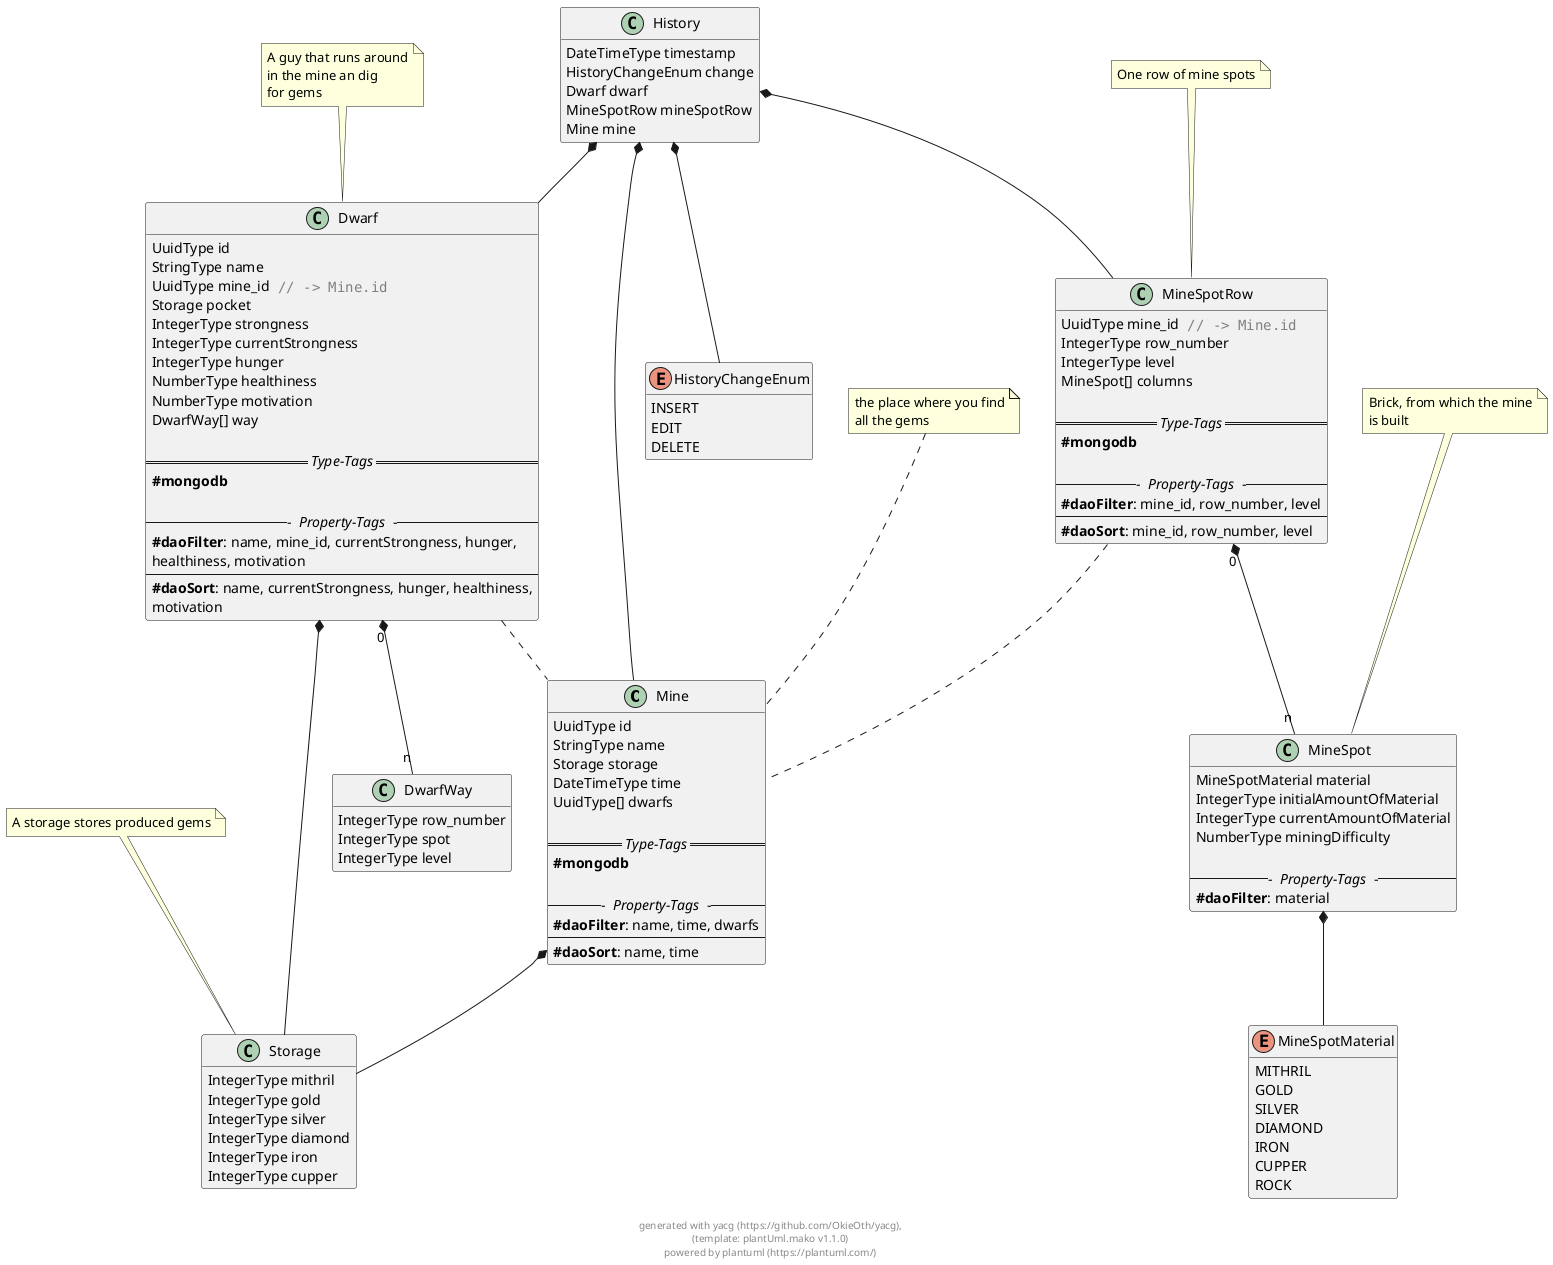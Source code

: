 
@startuml
hide empty methods

class Mine {
        UuidType id
        StringType name
        Storage storage
        DateTimeType time
        UuidType[] dwarfs

        == // Type-Tags // ==
        **#mongodb**
        
        --- // Property-Tags // ---
        **#daoFilter**: name, time, dwarfs
        --
        **#daoSort**: name, time
}

note top: the place where you find\nall the gems

class Storage {
        IntegerType mithril
        IntegerType gold
        IntegerType silver
        IntegerType diamond
        IntegerType iron
        IntegerType cupper
        
}

note top: A storage stores produced gems

enum MineSpotMaterial {
    MITHRIL
    GOLD
    SILVER
    DIAMOND
    IRON
    CUPPER
    ROCK
}


class MineSpot {
        MineSpotMaterial material
        IntegerType initialAmountOfMaterial
        IntegerType currentAmountOfMaterial
        NumberType miningDifficulty
        
        --- // Property-Tags // ---
        **#daoFilter**: material
}

note top: Brick, from which the mine\nis built

class MineSpotRow {
        UuidType mine_id<color:grey>"" // -> Mine.id""</color>
        IntegerType row_number
        IntegerType level
        MineSpot[] columns

        == // Type-Tags // ==
        **#mongodb**
        
        --- // Property-Tags // ---
        **#daoFilter**: mine_id, row_number, level
        --
        **#daoSort**: mine_id, row_number, level
}

note top: One row of mine spots

class Dwarf {
        UuidType id
        StringType name
        UuidType mine_id<color:grey>"" // -> Mine.id""</color>
        Storage pocket
        IntegerType strongness
        IntegerType currentStrongness
        IntegerType hunger
        NumberType healthiness
        NumberType motivation
        DwarfWay[] way

        == // Type-Tags // ==
        **#mongodb**
        
        --- // Property-Tags // ---
        **#daoFilter**: name, mine_id, currentStrongness, hunger, 
healthiness, motivation
        --
        **#daoSort**: name, currentStrongness, hunger, healthiness, 
motivation
}

note top: A guy that runs around\nin the mine an dig\nfor gems

class DwarfWay {
        IntegerType row_number
        IntegerType spot
        IntegerType level
        
}


class History {
        DateTimeType timestamp
        HistoryChangeEnum change
        Dwarf dwarf
        MineSpotRow mineSpotRow
        Mine mine
        
}


enum HistoryChangeEnum {
    INSERT
    EDIT
    DELETE
}



    


Mine  *--  Storage
            



    






    
    
MineSpot  *--  MineSpotMaterial
            




    

MineSpotRow .. Mine
            


MineSpotRow "0" *-- "n" MineSpot
            

    



Dwarf .. Mine
            
Dwarf  *--  Storage
            






Dwarf "0" *-- "n" DwarfWay
            

    



    

History  *--  HistoryChangeEnum
            

History  *--  Dwarf
            

History  *--  MineSpotRow
            

History  *--  Mine
            

    

footer \ngenerated with yacg (https://github.com/OkieOth/yacg),\n(template: plantUml.mako v1.1.0)\npowered by plantuml (https://plantuml.com/)
@enduml